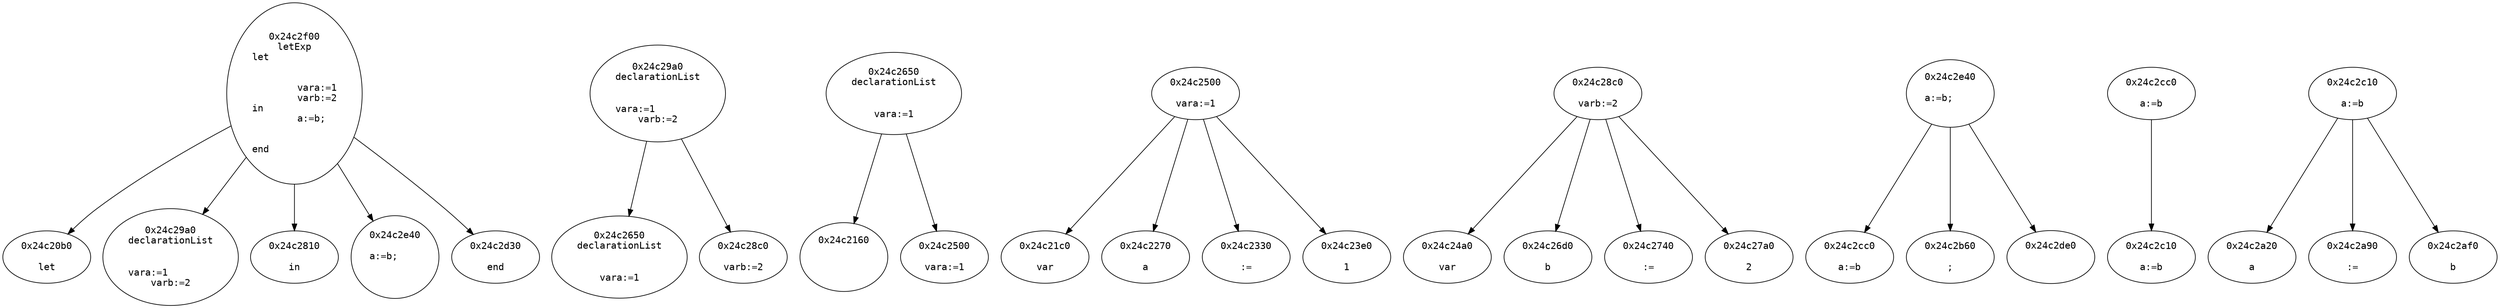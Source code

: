 digraph G {
	graph [fontname = "monospace"];
	node [fontname = "monospace"];
	edge [fontname = "monospace"];
"0x24c2f00\nletExp\nlet\l	\l	\l	vara:=1\l	varb:=2\lin\l	a:=b;\l	\l	\lend\l" -> "0x24c20b0\n\nlet\n"
"0x24c2f00\nletExp\nlet\l	\l	\l	vara:=1\l	varb:=2\lin\l	a:=b;\l	\l	\lend\l" -> "0x24c29a0\ndeclarationList\n\l\lvara:=1\lvarb:=2\n"
	"0x24c29a0\ndeclarationList\n\l\lvara:=1\lvarb:=2" -> "0x24c2650\ndeclarationList\n\l\lvara:=1\n"
		"0x24c2650\ndeclarationList\n\l\lvara:=1" -> "0x24c2160\n\n\l\n"
		"0x24c2650\ndeclarationList\n\l\lvara:=1" -> "0x24c2500\n\nvara:=1\n"
			"0x24c2500\n\nvara:=1" -> "0x24c21c0\n\nvar\n"
			"0x24c2500\n\nvara:=1" -> "0x24c2270\n\na\n"
			"0x24c2500\n\nvara:=1" -> "0x24c2330\n\n:=\n"
			"0x24c2500\n\nvara:=1" -> "0x24c23e0\n\n1\n"
	"0x24c29a0\ndeclarationList\n\l\lvara:=1\lvarb:=2" -> "0x24c28c0\n\nvarb:=2\n"
		"0x24c28c0\n\nvarb:=2" -> "0x24c24a0\n\nvar\n"
		"0x24c28c0\n\nvarb:=2" -> "0x24c26d0\n\nb\n"
		"0x24c28c0\n\nvarb:=2" -> "0x24c2740\n\n:=\n"
		"0x24c28c0\n\nvarb:=2" -> "0x24c27a0\n\n2\n"
"0x24c2f00\nletExp\nlet\l	\l	\l	vara:=1\l	varb:=2\lin\l	a:=b;\l	\l	\lend\l" -> "0x24c2810\n\nin\n"
"0x24c2f00\nletExp\nlet\l	\l	\l	vara:=1\l	varb:=2\lin\l	a:=b;\l	\l	\lend\l" -> "0x24c2e40\n\na:=b;\l\l\n"
	"0x24c2e40\n\na:=b;\l\l" -> "0x24c2cc0\n\na:=b\n"
		"0x24c2cc0\n\na:=b" -> "0x24c2c10\n\na:=b\n"
			"0x24c2c10\n\na:=b" -> "0x24c2a20\n\na\n"
			"0x24c2c10\n\na:=b" -> "0x24c2a90\n\n:=\n"
			"0x24c2c10\n\na:=b" -> "0x24c2af0\n\nb\n"
	"0x24c2e40\n\na:=b;\l\l" -> "0x24c2b60\n\n;\n"
	"0x24c2e40\n\na:=b;\l\l" -> "0x24c2de0\n\n\n"
"0x24c2f00\nletExp\nlet\l	\l	\l	vara:=1\l	varb:=2\lin\l	a:=b;\l	\l	\lend\l" -> "0x24c2d30\n\nend\n"
}
